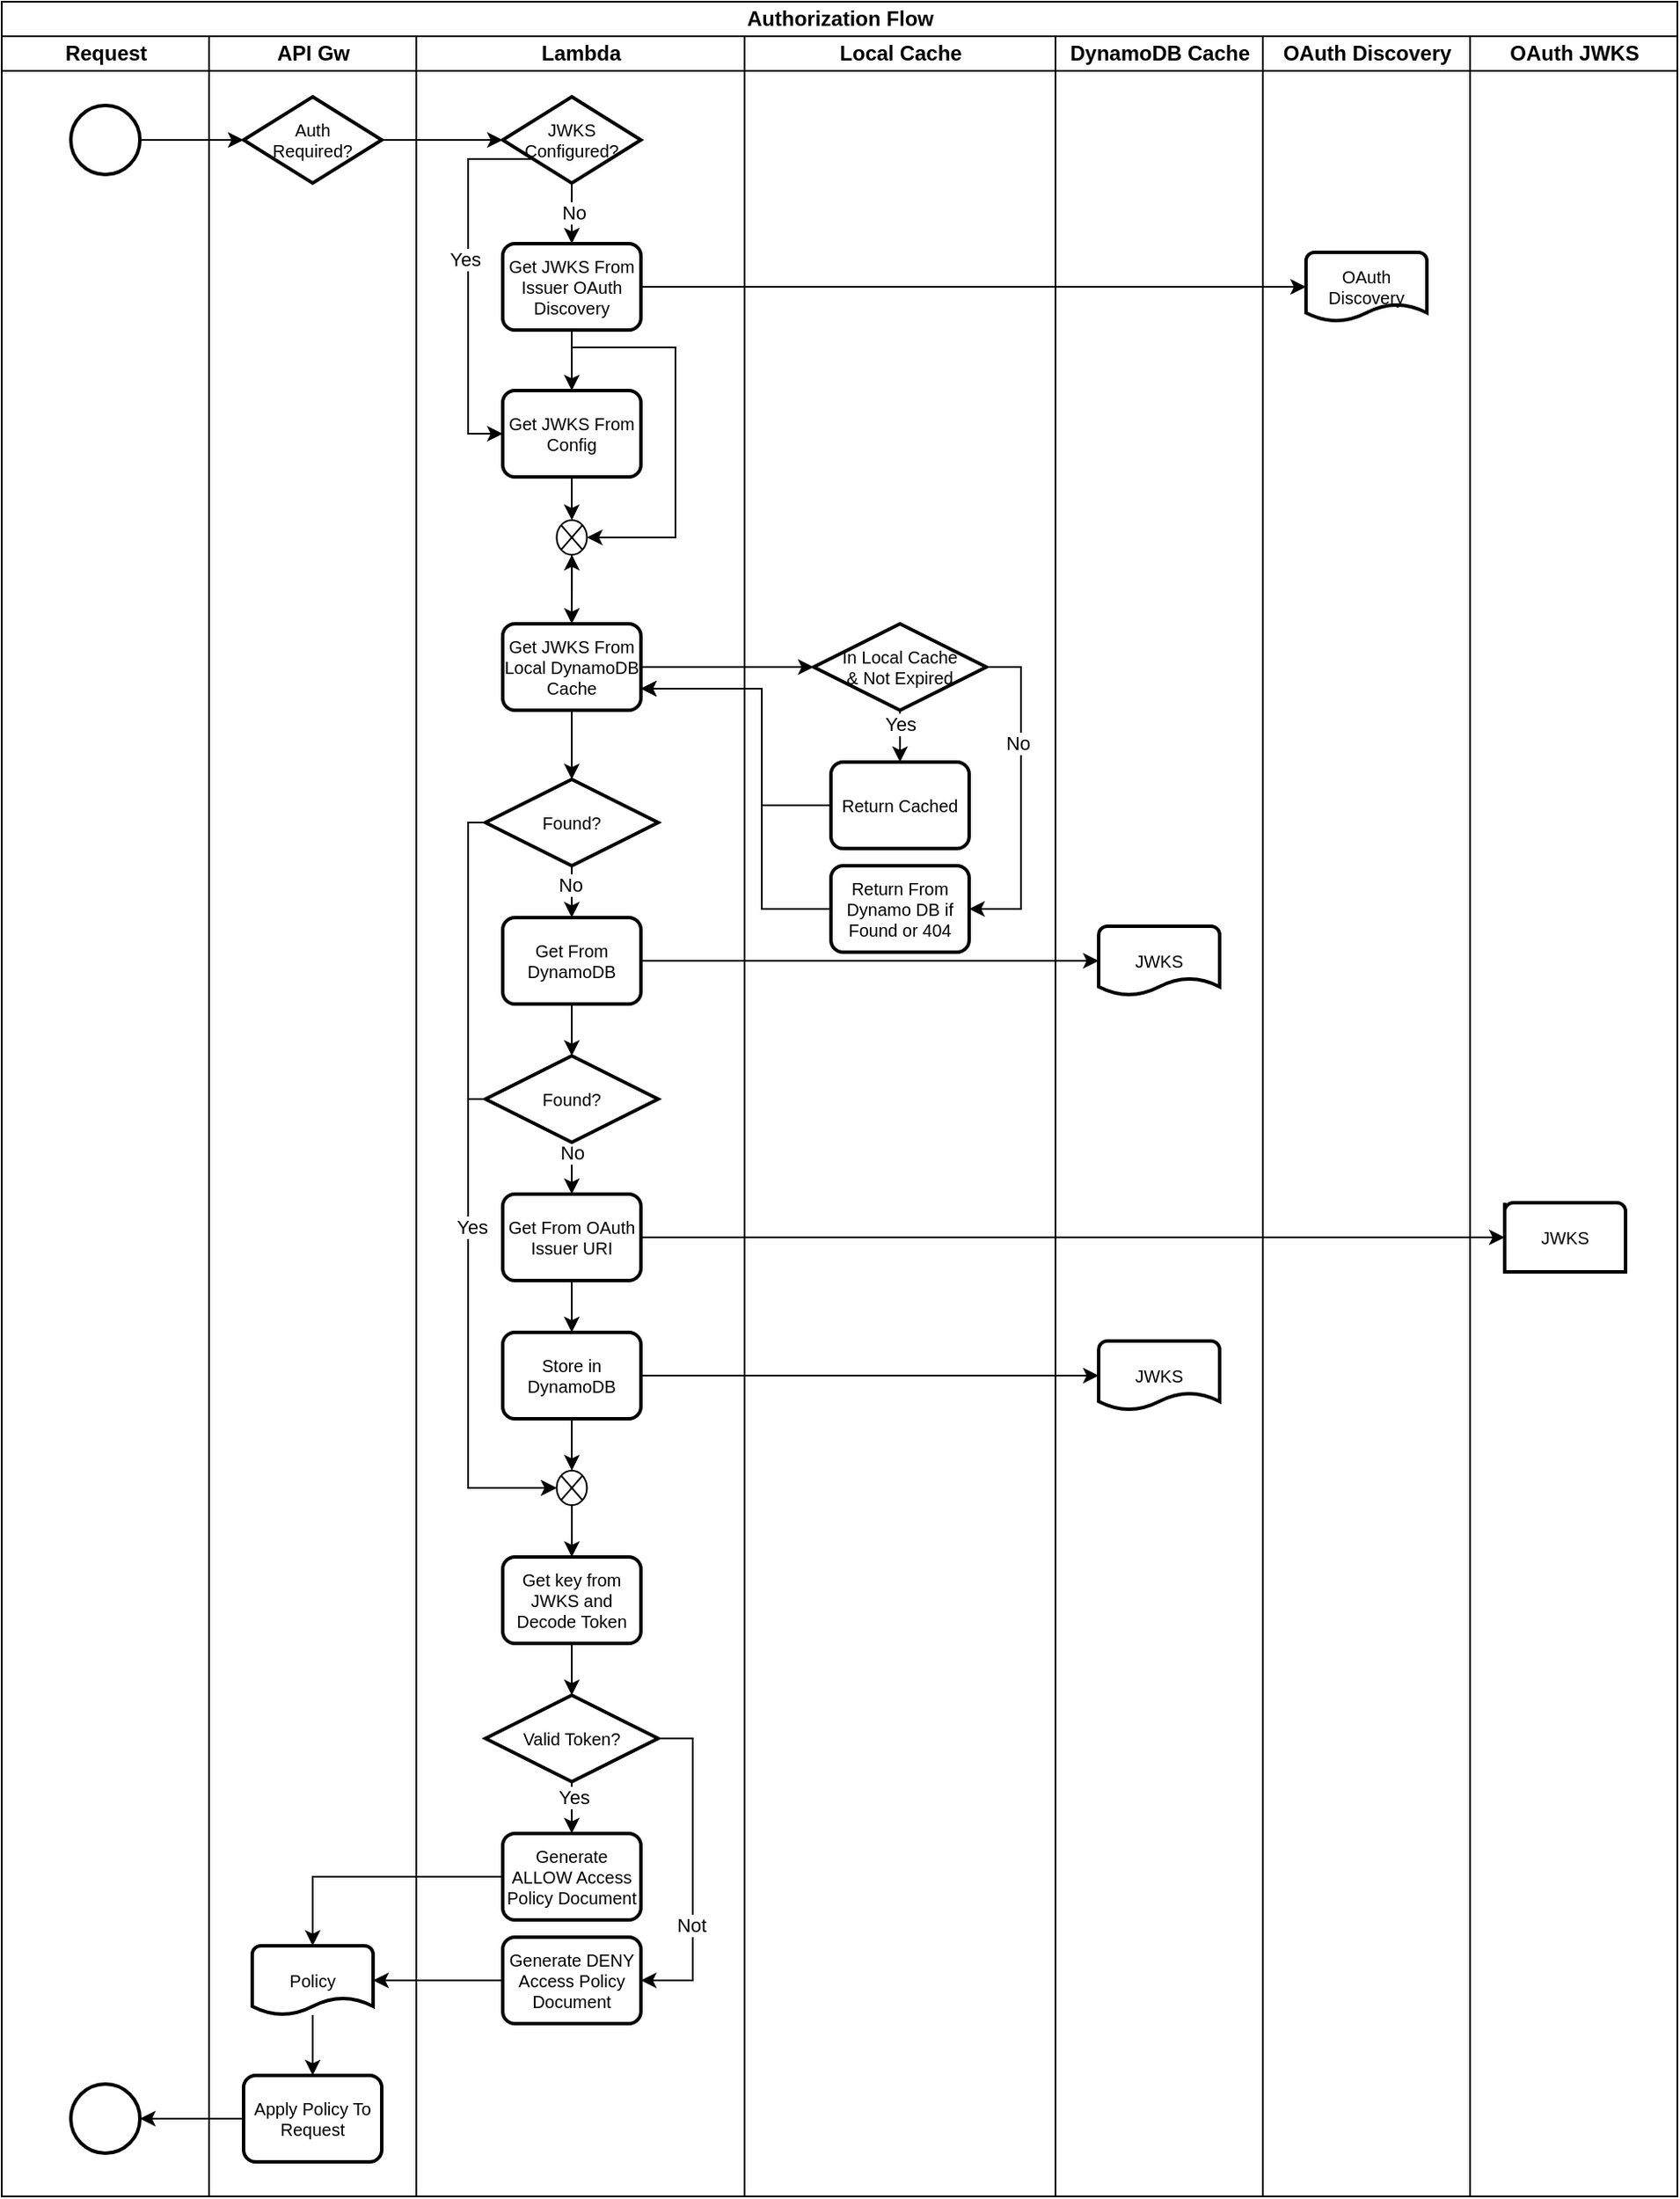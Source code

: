<mxfile version="21.6.2" type="device">
  <diagram name="Page-1" id="LjLH3MnUnVyO-rLYg0I6">
    <mxGraphModel dx="3176" dy="2897" grid="1" gridSize="10" guides="1" tooltips="1" connect="1" arrows="1" fold="1" page="1" pageScale="1" pageWidth="827" pageHeight="1169" math="0" shadow="0">
      <root>
        <mxCell id="0" />
        <mxCell id="1" parent="0" />
        <mxCell id="u0GoG-hnMgun5g2UPZJt-1" value="Authorization Flow" style="swimlane;childLayout=stackLayout;resizeParent=1;resizeParentMax=0;startSize=20;html=1;" vertex="1" parent="1">
          <mxGeometry x="230" y="-10" width="970" height="1270" as="geometry" />
        </mxCell>
        <mxCell id="u0GoG-hnMgun5g2UPZJt-2" value="Request" style="swimlane;startSize=20;html=1;" vertex="1" parent="u0GoG-hnMgun5g2UPZJt-1">
          <mxGeometry y="20" width="120" height="1250" as="geometry" />
        </mxCell>
        <mxCell id="u0GoG-hnMgun5g2UPZJt-9" value="" style="strokeWidth=2;html=1;shape=mxgraph.flowchart.start_2;whiteSpace=wrap;" vertex="1" parent="u0GoG-hnMgun5g2UPZJt-2">
          <mxGeometry x="40.0" y="40" width="40" height="40" as="geometry" />
        </mxCell>
        <mxCell id="u0GoG-hnMgun5g2UPZJt-123" value="" style="strokeWidth=2;html=1;shape=mxgraph.flowchart.start_2;whiteSpace=wrap;" vertex="1" parent="u0GoG-hnMgun5g2UPZJt-2">
          <mxGeometry x="40.0" y="1185" width="40" height="40" as="geometry" />
        </mxCell>
        <mxCell id="u0GoG-hnMgun5g2UPZJt-3" value="API Gw" style="swimlane;startSize=20;html=1;" vertex="1" parent="u0GoG-hnMgun5g2UPZJt-1">
          <mxGeometry x="120" y="20" width="120" height="1250" as="geometry" />
        </mxCell>
        <mxCell id="u0GoG-hnMgun5g2UPZJt-10" value="Auth&lt;br style=&quot;font-size: 10px;&quot;&gt;Required?" style="strokeWidth=2;html=1;shape=mxgraph.flowchart.decision;whiteSpace=wrap;fontSize=10;" vertex="1" parent="u0GoG-hnMgun5g2UPZJt-3">
          <mxGeometry x="20" y="35" width="80" height="50" as="geometry" />
        </mxCell>
        <mxCell id="u0GoG-hnMgun5g2UPZJt-122" style="edgeStyle=orthogonalEdgeStyle;rounded=0;orthogonalLoop=1;jettySize=auto;html=1;entryX=0.5;entryY=0;entryDx=0;entryDy=0;" edge="1" parent="u0GoG-hnMgun5g2UPZJt-3" source="u0GoG-hnMgun5g2UPZJt-118" target="u0GoG-hnMgun5g2UPZJt-121">
          <mxGeometry relative="1" as="geometry" />
        </mxCell>
        <mxCell id="u0GoG-hnMgun5g2UPZJt-118" value="Policy" style="strokeWidth=2;html=1;shape=mxgraph.flowchart.document2;whiteSpace=wrap;size=0.25;fontSize=10;" vertex="1" parent="u0GoG-hnMgun5g2UPZJt-3">
          <mxGeometry x="25" y="1105" width="70" height="40" as="geometry" />
        </mxCell>
        <mxCell id="u0GoG-hnMgun5g2UPZJt-121" value="Apply Policy To Request" style="rounded=1;whiteSpace=wrap;html=1;absoluteArcSize=1;arcSize=14;strokeWidth=2;fontSize=10;" vertex="1" parent="u0GoG-hnMgun5g2UPZJt-3">
          <mxGeometry x="20" y="1180" width="80" height="50" as="geometry" />
        </mxCell>
        <mxCell id="u0GoG-hnMgun5g2UPZJt-13" value="" style="edgeStyle=orthogonalEdgeStyle;rounded=0;orthogonalLoop=1;jettySize=auto;html=1;exitX=1;exitY=0.5;exitDx=0;exitDy=0;exitPerimeter=0;" edge="1" parent="u0GoG-hnMgun5g2UPZJt-1" source="u0GoG-hnMgun5g2UPZJt-10" target="u0GoG-hnMgun5g2UPZJt-12">
          <mxGeometry relative="1" as="geometry">
            <mxPoint x="250" y="80" as="sourcePoint" />
          </mxGeometry>
        </mxCell>
        <mxCell id="u0GoG-hnMgun5g2UPZJt-4" value="Lambda" style="swimlane;startSize=20;html=1;" vertex="1" parent="u0GoG-hnMgun5g2UPZJt-1">
          <mxGeometry x="240" y="20" width="190" height="1250" as="geometry" />
        </mxCell>
        <mxCell id="u0GoG-hnMgun5g2UPZJt-18" value="" style="edgeStyle=orthogonalEdgeStyle;rounded=0;orthogonalLoop=1;jettySize=auto;html=1;" edge="1" parent="u0GoG-hnMgun5g2UPZJt-4" source="u0GoG-hnMgun5g2UPZJt-12" target="u0GoG-hnMgun5g2UPZJt-14">
          <mxGeometry relative="1" as="geometry" />
        </mxCell>
        <mxCell id="u0GoG-hnMgun5g2UPZJt-19" value="No" style="edgeLabel;html=1;align=center;verticalAlign=middle;resizable=0;points=[];" vertex="1" connectable="0" parent="u0GoG-hnMgun5g2UPZJt-18">
          <mxGeometry x="0.17" y="1" relative="1" as="geometry">
            <mxPoint as="offset" />
          </mxGeometry>
        </mxCell>
        <mxCell id="u0GoG-hnMgun5g2UPZJt-21" style="edgeStyle=orthogonalEdgeStyle;rounded=0;orthogonalLoop=1;jettySize=auto;html=1;entryX=0;entryY=0.5;entryDx=0;entryDy=0;exitX=0.267;exitY=0.72;exitDx=0;exitDy=0;exitPerimeter=0;" edge="1" parent="u0GoG-hnMgun5g2UPZJt-4" source="u0GoG-hnMgun5g2UPZJt-12" target="u0GoG-hnMgun5g2UPZJt-20">
          <mxGeometry relative="1" as="geometry">
            <Array as="points">
              <mxPoint x="30" y="71" />
              <mxPoint x="30" y="230" />
            </Array>
          </mxGeometry>
        </mxCell>
        <mxCell id="u0GoG-hnMgun5g2UPZJt-22" value="Yes" style="edgeLabel;html=1;align=center;verticalAlign=middle;resizable=0;points=[];" vertex="1" connectable="0" parent="u0GoG-hnMgun5g2UPZJt-21">
          <mxGeometry x="-0.097" y="-2" relative="1" as="geometry">
            <mxPoint as="offset" />
          </mxGeometry>
        </mxCell>
        <mxCell id="u0GoG-hnMgun5g2UPZJt-12" value="JWKS Configured?" style="strokeWidth=2;html=1;shape=mxgraph.flowchart.decision;whiteSpace=wrap;fontSize=10;" vertex="1" parent="u0GoG-hnMgun5g2UPZJt-4">
          <mxGeometry x="50" y="35" width="80" height="50" as="geometry" />
        </mxCell>
        <mxCell id="u0GoG-hnMgun5g2UPZJt-25" style="edgeStyle=orthogonalEdgeStyle;rounded=0;orthogonalLoop=1;jettySize=auto;html=1;entryX=1;entryY=0.5;entryDx=0;entryDy=0;entryPerimeter=0;exitX=0.5;exitY=1;exitDx=0;exitDy=0;" edge="1" parent="u0GoG-hnMgun5g2UPZJt-4" source="u0GoG-hnMgun5g2UPZJt-14" target="u0GoG-hnMgun5g2UPZJt-23">
          <mxGeometry relative="1" as="geometry">
            <Array as="points">
              <mxPoint x="90" y="180" />
              <mxPoint x="150" y="180" />
              <mxPoint x="150" y="290" />
            </Array>
          </mxGeometry>
        </mxCell>
        <mxCell id="u0GoG-hnMgun5g2UPZJt-28" style="edgeStyle=orthogonalEdgeStyle;rounded=0;orthogonalLoop=1;jettySize=auto;html=1;" edge="1" parent="u0GoG-hnMgun5g2UPZJt-4" source="u0GoG-hnMgun5g2UPZJt-14" target="u0GoG-hnMgun5g2UPZJt-20">
          <mxGeometry relative="1" as="geometry" />
        </mxCell>
        <mxCell id="u0GoG-hnMgun5g2UPZJt-14" value="Get JWKS From Issuer OAuth Discovery" style="rounded=1;whiteSpace=wrap;html=1;absoluteArcSize=1;arcSize=14;strokeWidth=2;fontSize=10;" vertex="1" parent="u0GoG-hnMgun5g2UPZJt-4">
          <mxGeometry x="50" y="120" width="80" height="50" as="geometry" />
        </mxCell>
        <mxCell id="u0GoG-hnMgun5g2UPZJt-24" value="" style="edgeStyle=orthogonalEdgeStyle;rounded=0;orthogonalLoop=1;jettySize=auto;html=1;" edge="1" parent="u0GoG-hnMgun5g2UPZJt-4" source="u0GoG-hnMgun5g2UPZJt-20" target="u0GoG-hnMgun5g2UPZJt-23">
          <mxGeometry relative="1" as="geometry" />
        </mxCell>
        <mxCell id="u0GoG-hnMgun5g2UPZJt-20" value="Get JWKS From Config" style="rounded=1;whiteSpace=wrap;html=1;absoluteArcSize=1;arcSize=14;strokeWidth=2;fontSize=10;" vertex="1" parent="u0GoG-hnMgun5g2UPZJt-4">
          <mxGeometry x="50" y="205" width="80" height="50" as="geometry" />
        </mxCell>
        <mxCell id="u0GoG-hnMgun5g2UPZJt-31" value="" style="edgeStyle=orthogonalEdgeStyle;rounded=0;orthogonalLoop=1;jettySize=auto;html=1;" edge="1" parent="u0GoG-hnMgun5g2UPZJt-4" source="u0GoG-hnMgun5g2UPZJt-23">
          <mxGeometry relative="1" as="geometry">
            <mxPoint x="90" y="340" as="targetPoint" />
          </mxGeometry>
        </mxCell>
        <mxCell id="u0GoG-hnMgun5g2UPZJt-23" value="" style="verticalLabelPosition=bottom;verticalAlign=top;html=1;shape=mxgraph.flowchart.or;" vertex="1" parent="u0GoG-hnMgun5g2UPZJt-4">
          <mxGeometry x="81.25" y="280" width="17.5" height="20" as="geometry" />
        </mxCell>
        <mxCell id="u0GoG-hnMgun5g2UPZJt-38" value="" style="edgeStyle=orthogonalEdgeStyle;rounded=0;orthogonalLoop=1;jettySize=auto;html=1;exitX=0.5;exitY=0;exitDx=0;exitDy=0;" edge="1" parent="u0GoG-hnMgun5g2UPZJt-4" source="u0GoG-hnMgun5g2UPZJt-37" target="u0GoG-hnMgun5g2UPZJt-23">
          <mxGeometry relative="1" as="geometry" />
        </mxCell>
        <mxCell id="u0GoG-hnMgun5g2UPZJt-47" value="" style="edgeStyle=orthogonalEdgeStyle;rounded=0;orthogonalLoop=1;jettySize=auto;html=1;" edge="1" parent="u0GoG-hnMgun5g2UPZJt-4" source="u0GoG-hnMgun5g2UPZJt-37" target="u0GoG-hnMgun5g2UPZJt-46">
          <mxGeometry relative="1" as="geometry" />
        </mxCell>
        <mxCell id="u0GoG-hnMgun5g2UPZJt-37" value="Get JWKS From Local DynamoDB Cache" style="rounded=1;whiteSpace=wrap;html=1;absoluteArcSize=1;arcSize=14;strokeWidth=2;fontSize=10;" vertex="1" parent="u0GoG-hnMgun5g2UPZJt-4">
          <mxGeometry x="50" y="340" width="80" height="50" as="geometry" />
        </mxCell>
        <mxCell id="u0GoG-hnMgun5g2UPZJt-52" style="edgeStyle=orthogonalEdgeStyle;rounded=0;orthogonalLoop=1;jettySize=auto;html=1;" edge="1" parent="u0GoG-hnMgun5g2UPZJt-4" source="u0GoG-hnMgun5g2UPZJt-46" target="u0GoG-hnMgun5g2UPZJt-48">
          <mxGeometry relative="1" as="geometry" />
        </mxCell>
        <mxCell id="u0GoG-hnMgun5g2UPZJt-58" value="No" style="edgeLabel;html=1;align=center;verticalAlign=middle;resizable=0;points=[];" vertex="1" connectable="0" parent="u0GoG-hnMgun5g2UPZJt-52">
          <mxGeometry x="0.24" y="-1" relative="1" as="geometry">
            <mxPoint as="offset" />
          </mxGeometry>
        </mxCell>
        <mxCell id="u0GoG-hnMgun5g2UPZJt-62" style="edgeStyle=orthogonalEdgeStyle;rounded=0;orthogonalLoop=1;jettySize=auto;html=1;entryX=0;entryY=0.5;entryDx=0;entryDy=0;entryPerimeter=0;" edge="1" parent="u0GoG-hnMgun5g2UPZJt-4" source="u0GoG-hnMgun5g2UPZJt-46" target="u0GoG-hnMgun5g2UPZJt-59">
          <mxGeometry relative="1" as="geometry">
            <Array as="points">
              <mxPoint x="30" y="455" />
              <mxPoint x="30" y="840" />
            </Array>
          </mxGeometry>
        </mxCell>
        <mxCell id="u0GoG-hnMgun5g2UPZJt-46" value="Found?" style="strokeWidth=2;html=1;shape=mxgraph.flowchart.decision;whiteSpace=wrap;fontSize=10;" vertex="1" parent="u0GoG-hnMgun5g2UPZJt-4">
          <mxGeometry x="40" y="430" width="100" height="50" as="geometry" />
        </mxCell>
        <mxCell id="u0GoG-hnMgun5g2UPZJt-53" style="edgeStyle=orthogonalEdgeStyle;rounded=0;orthogonalLoop=1;jettySize=auto;html=1;entryX=0.5;entryY=0;entryDx=0;entryDy=0;entryPerimeter=0;" edge="1" parent="u0GoG-hnMgun5g2UPZJt-4" source="u0GoG-hnMgun5g2UPZJt-48" target="u0GoG-hnMgun5g2UPZJt-49">
          <mxGeometry relative="1" as="geometry" />
        </mxCell>
        <mxCell id="u0GoG-hnMgun5g2UPZJt-48" value="Get From DynamoDB" style="rounded=1;whiteSpace=wrap;html=1;absoluteArcSize=1;arcSize=14;strokeWidth=2;fontSize=10;" vertex="1" parent="u0GoG-hnMgun5g2UPZJt-4">
          <mxGeometry x="50" y="510" width="80" height="50" as="geometry" />
        </mxCell>
        <mxCell id="u0GoG-hnMgun5g2UPZJt-54" style="edgeStyle=orthogonalEdgeStyle;rounded=0;orthogonalLoop=1;jettySize=auto;html=1;" edge="1" parent="u0GoG-hnMgun5g2UPZJt-4" source="u0GoG-hnMgun5g2UPZJt-49" target="u0GoG-hnMgun5g2UPZJt-50">
          <mxGeometry relative="1" as="geometry" />
        </mxCell>
        <mxCell id="u0GoG-hnMgun5g2UPZJt-57" value="No" style="edgeLabel;html=1;align=center;verticalAlign=middle;resizable=0;points=[];" vertex="1" connectable="0" parent="u0GoG-hnMgun5g2UPZJt-54">
          <mxGeometry x="-0.76" relative="1" as="geometry">
            <mxPoint as="offset" />
          </mxGeometry>
        </mxCell>
        <mxCell id="u0GoG-hnMgun5g2UPZJt-61" style="edgeStyle=orthogonalEdgeStyle;rounded=0;orthogonalLoop=1;jettySize=auto;html=1;entryX=0;entryY=0.5;entryDx=0;entryDy=0;entryPerimeter=0;" edge="1" parent="u0GoG-hnMgun5g2UPZJt-4" source="u0GoG-hnMgun5g2UPZJt-49" target="u0GoG-hnMgun5g2UPZJt-59">
          <mxGeometry relative="1" as="geometry">
            <Array as="points">
              <mxPoint x="30" y="615" />
              <mxPoint x="30" y="840" />
            </Array>
          </mxGeometry>
        </mxCell>
        <mxCell id="u0GoG-hnMgun5g2UPZJt-63" value="Yes" style="edgeLabel;html=1;align=center;verticalAlign=middle;resizable=0;points=[];" vertex="1" connectable="0" parent="u0GoG-hnMgun5g2UPZJt-61">
          <mxGeometry x="-0.413" y="2" relative="1" as="geometry">
            <mxPoint as="offset" />
          </mxGeometry>
        </mxCell>
        <mxCell id="u0GoG-hnMgun5g2UPZJt-49" value="Found?" style="strokeWidth=2;html=1;shape=mxgraph.flowchart.decision;whiteSpace=wrap;fontSize=10;" vertex="1" parent="u0GoG-hnMgun5g2UPZJt-4">
          <mxGeometry x="40" y="590" width="100" height="50" as="geometry" />
        </mxCell>
        <mxCell id="u0GoG-hnMgun5g2UPZJt-56" style="edgeStyle=orthogonalEdgeStyle;rounded=0;orthogonalLoop=1;jettySize=auto;html=1;" edge="1" parent="u0GoG-hnMgun5g2UPZJt-4" source="u0GoG-hnMgun5g2UPZJt-50" target="u0GoG-hnMgun5g2UPZJt-55">
          <mxGeometry relative="1" as="geometry" />
        </mxCell>
        <mxCell id="u0GoG-hnMgun5g2UPZJt-50" value="Get From OAuth Issuer URI" style="rounded=1;whiteSpace=wrap;html=1;absoluteArcSize=1;arcSize=14;strokeWidth=2;fontSize=10;" vertex="1" parent="u0GoG-hnMgun5g2UPZJt-4">
          <mxGeometry x="50" y="670" width="80" height="50" as="geometry" />
        </mxCell>
        <mxCell id="u0GoG-hnMgun5g2UPZJt-60" value="" style="edgeStyle=orthogonalEdgeStyle;rounded=0;orthogonalLoop=1;jettySize=auto;html=1;" edge="1" parent="u0GoG-hnMgun5g2UPZJt-4" source="u0GoG-hnMgun5g2UPZJt-55" target="u0GoG-hnMgun5g2UPZJt-59">
          <mxGeometry relative="1" as="geometry" />
        </mxCell>
        <mxCell id="u0GoG-hnMgun5g2UPZJt-55" value="Store in DynamoDB" style="rounded=1;whiteSpace=wrap;html=1;absoluteArcSize=1;arcSize=14;strokeWidth=2;fontSize=10;" vertex="1" parent="u0GoG-hnMgun5g2UPZJt-4">
          <mxGeometry x="50" y="750" width="80" height="50" as="geometry" />
        </mxCell>
        <mxCell id="u0GoG-hnMgun5g2UPZJt-65" value="" style="edgeStyle=orthogonalEdgeStyle;rounded=0;orthogonalLoop=1;jettySize=auto;html=1;" edge="1" parent="u0GoG-hnMgun5g2UPZJt-4" source="u0GoG-hnMgun5g2UPZJt-59" target="u0GoG-hnMgun5g2UPZJt-64">
          <mxGeometry relative="1" as="geometry" />
        </mxCell>
        <mxCell id="u0GoG-hnMgun5g2UPZJt-59" value="" style="verticalLabelPosition=bottom;verticalAlign=top;html=1;shape=mxgraph.flowchart.or;" vertex="1" parent="u0GoG-hnMgun5g2UPZJt-4">
          <mxGeometry x="81.25" y="830" width="17.5" height="20" as="geometry" />
        </mxCell>
        <mxCell id="u0GoG-hnMgun5g2UPZJt-68" style="edgeStyle=orthogonalEdgeStyle;rounded=0;orthogonalLoop=1;jettySize=auto;html=1;" edge="1" parent="u0GoG-hnMgun5g2UPZJt-4" source="u0GoG-hnMgun5g2UPZJt-64" target="u0GoG-hnMgun5g2UPZJt-67">
          <mxGeometry relative="1" as="geometry" />
        </mxCell>
        <mxCell id="u0GoG-hnMgun5g2UPZJt-64" value="Get key from JWKS and Decode Token" style="rounded=1;whiteSpace=wrap;html=1;absoluteArcSize=1;arcSize=14;strokeWidth=2;fontSize=10;" vertex="1" parent="u0GoG-hnMgun5g2UPZJt-4">
          <mxGeometry x="50" y="880" width="80" height="50" as="geometry" />
        </mxCell>
        <mxCell id="u0GoG-hnMgun5g2UPZJt-107" value="" style="edgeStyle=orthogonalEdgeStyle;rounded=0;orthogonalLoop=1;jettySize=auto;html=1;entryX=0.5;entryY=0;entryDx=0;entryDy=0;" edge="1" parent="u0GoG-hnMgun5g2UPZJt-4" source="u0GoG-hnMgun5g2UPZJt-67" target="u0GoG-hnMgun5g2UPZJt-105">
          <mxGeometry relative="1" as="geometry" />
        </mxCell>
        <mxCell id="u0GoG-hnMgun5g2UPZJt-111" value="Yes" style="edgeLabel;html=1;align=center;verticalAlign=middle;resizable=0;points=[];" vertex="1" connectable="0" parent="u0GoG-hnMgun5g2UPZJt-107">
          <mxGeometry x="-0.667" y="1" relative="1" as="geometry">
            <mxPoint as="offset" />
          </mxGeometry>
        </mxCell>
        <mxCell id="u0GoG-hnMgun5g2UPZJt-108" style="edgeStyle=orthogonalEdgeStyle;rounded=0;orthogonalLoop=1;jettySize=auto;html=1;entryX=1;entryY=0.5;entryDx=0;entryDy=0;exitX=1;exitY=0.5;exitDx=0;exitDy=0;exitPerimeter=0;" edge="1" parent="u0GoG-hnMgun5g2UPZJt-4" source="u0GoG-hnMgun5g2UPZJt-67" target="u0GoG-hnMgun5g2UPZJt-106">
          <mxGeometry relative="1" as="geometry" />
        </mxCell>
        <mxCell id="u0GoG-hnMgun5g2UPZJt-110" value="Not" style="edgeLabel;html=1;align=center;verticalAlign=middle;resizable=0;points=[];" vertex="1" connectable="0" parent="u0GoG-hnMgun5g2UPZJt-108">
          <mxGeometry x="0.34" y="-1" relative="1" as="geometry">
            <mxPoint as="offset" />
          </mxGeometry>
        </mxCell>
        <mxCell id="u0GoG-hnMgun5g2UPZJt-67" value="Valid Token?" style="strokeWidth=2;html=1;shape=mxgraph.flowchart.decision;whiteSpace=wrap;fontSize=10;" vertex="1" parent="u0GoG-hnMgun5g2UPZJt-4">
          <mxGeometry x="40" y="960" width="100" height="50" as="geometry" />
        </mxCell>
        <mxCell id="u0GoG-hnMgun5g2UPZJt-105" value="Generate ALLOW Access Policy Document" style="rounded=1;whiteSpace=wrap;html=1;absoluteArcSize=1;arcSize=14;strokeWidth=2;fontSize=10;" vertex="1" parent="u0GoG-hnMgun5g2UPZJt-4">
          <mxGeometry x="50" y="1040" width="80" height="50" as="geometry" />
        </mxCell>
        <mxCell id="u0GoG-hnMgun5g2UPZJt-106" value="Generate DENY Access Policy Document" style="rounded=1;whiteSpace=wrap;html=1;absoluteArcSize=1;arcSize=14;strokeWidth=2;fontSize=10;" vertex="1" parent="u0GoG-hnMgun5g2UPZJt-4">
          <mxGeometry x="50" y="1100" width="80" height="50" as="geometry" />
        </mxCell>
        <mxCell id="u0GoG-hnMgun5g2UPZJt-5" value="Local Cache" style="swimlane;startSize=20;html=1;" vertex="1" parent="u0GoG-hnMgun5g2UPZJt-1">
          <mxGeometry x="430" y="20" width="180" height="1250" as="geometry" />
        </mxCell>
        <mxCell id="u0GoG-hnMgun5g2UPZJt-39" value="" style="edgeStyle=orthogonalEdgeStyle;rounded=0;orthogonalLoop=1;jettySize=auto;html=1;" edge="1" parent="u0GoG-hnMgun5g2UPZJt-5" source="u0GoG-hnMgun5g2UPZJt-33" target="u0GoG-hnMgun5g2UPZJt-35">
          <mxGeometry relative="1" as="geometry" />
        </mxCell>
        <mxCell id="u0GoG-hnMgun5g2UPZJt-44" value="Yes" style="edgeLabel;html=1;align=center;verticalAlign=middle;resizable=0;points=[];" vertex="1" connectable="0" parent="u0GoG-hnMgun5g2UPZJt-39">
          <mxGeometry x="-0.68" relative="1" as="geometry">
            <mxPoint as="offset" />
          </mxGeometry>
        </mxCell>
        <mxCell id="u0GoG-hnMgun5g2UPZJt-41" style="edgeStyle=orthogonalEdgeStyle;rounded=0;orthogonalLoop=1;jettySize=auto;html=1;entryX=1;entryY=0.5;entryDx=0;entryDy=0;exitX=1;exitY=0.5;exitDx=0;exitDy=0;exitPerimeter=0;" edge="1" parent="u0GoG-hnMgun5g2UPZJt-5" source="u0GoG-hnMgun5g2UPZJt-33" target="u0GoG-hnMgun5g2UPZJt-40">
          <mxGeometry relative="1" as="geometry" />
        </mxCell>
        <mxCell id="u0GoG-hnMgun5g2UPZJt-45" value="No" style="edgeLabel;html=1;align=center;verticalAlign=middle;resizable=0;points=[];" vertex="1" connectable="0" parent="u0GoG-hnMgun5g2UPZJt-41">
          <mxGeometry x="-0.326" y="-2" relative="1" as="geometry">
            <mxPoint as="offset" />
          </mxGeometry>
        </mxCell>
        <mxCell id="u0GoG-hnMgun5g2UPZJt-33" value="In Local Cache&lt;br&gt;&amp;amp; Not Expired" style="strokeWidth=2;html=1;shape=mxgraph.flowchart.decision;whiteSpace=wrap;fontSize=10;" vertex="1" parent="u0GoG-hnMgun5g2UPZJt-5">
          <mxGeometry x="40" y="340" width="100" height="50" as="geometry" />
        </mxCell>
        <mxCell id="u0GoG-hnMgun5g2UPZJt-35" value="Return Cached" style="rounded=1;whiteSpace=wrap;html=1;absoluteArcSize=1;arcSize=14;strokeWidth=2;fontSize=10;" vertex="1" parent="u0GoG-hnMgun5g2UPZJt-5">
          <mxGeometry x="50" y="420" width="80" height="50" as="geometry" />
        </mxCell>
        <mxCell id="u0GoG-hnMgun5g2UPZJt-40" value="Return From Dynamo DB if Found or 404" style="rounded=1;whiteSpace=wrap;html=1;absoluteArcSize=1;arcSize=14;strokeWidth=2;fontSize=10;" vertex="1" parent="u0GoG-hnMgun5g2UPZJt-5">
          <mxGeometry x="50" y="480" width="80" height="50" as="geometry" />
        </mxCell>
        <mxCell id="u0GoG-hnMgun5g2UPZJt-6" value="DynamoDB Cache" style="swimlane;startSize=20;html=1;" vertex="1" parent="u0GoG-hnMgun5g2UPZJt-1">
          <mxGeometry x="610" y="20" width="120" height="1250" as="geometry" />
        </mxCell>
        <mxCell id="u0GoG-hnMgun5g2UPZJt-112" value="JWKS" style="strokeWidth=2;html=1;shape=mxgraph.flowchart.document2;whiteSpace=wrap;size=0.25;fontSize=10;" vertex="1" parent="u0GoG-hnMgun5g2UPZJt-6">
          <mxGeometry x="25" y="515" width="70" height="40" as="geometry" />
        </mxCell>
        <mxCell id="u0GoG-hnMgun5g2UPZJt-114" value="JWKS" style="strokeWidth=2;html=1;shape=mxgraph.flowchart.document2;whiteSpace=wrap;size=0.25;fontSize=10;" vertex="1" parent="u0GoG-hnMgun5g2UPZJt-6">
          <mxGeometry x="25" y="755" width="70" height="40" as="geometry" />
        </mxCell>
        <mxCell id="u0GoG-hnMgun5g2UPZJt-7" value="OAuth Discovery" style="swimlane;startSize=20;html=1;" vertex="1" parent="u0GoG-hnMgun5g2UPZJt-1">
          <mxGeometry x="730" y="20" width="120" height="1250" as="geometry" />
        </mxCell>
        <mxCell id="u0GoG-hnMgun5g2UPZJt-16" value="OAuth Discovery" style="strokeWidth=2;html=1;shape=mxgraph.flowchart.document2;whiteSpace=wrap;size=0.25;fontSize=10;" vertex="1" parent="u0GoG-hnMgun5g2UPZJt-7">
          <mxGeometry x="25" y="125" width="70" height="40" as="geometry" />
        </mxCell>
        <mxCell id="u0GoG-hnMgun5g2UPZJt-8" value="OAuth JWKS" style="swimlane;startSize=20;html=1;" vertex="1" parent="u0GoG-hnMgun5g2UPZJt-1">
          <mxGeometry x="850" y="20" width="120" height="1250" as="geometry" />
        </mxCell>
        <mxCell id="u0GoG-hnMgun5g2UPZJt-113" value="JWKS" style="strokeWidth=2;html=1;shape=mxgraph.flowchart.document2;whiteSpace=wrap;size=0;fontSize=10;" vertex="1" parent="u0GoG-hnMgun5g2UPZJt-8">
          <mxGeometry x="20" y="675" width="70" height="40" as="geometry" />
        </mxCell>
        <mxCell id="u0GoG-hnMgun5g2UPZJt-11" value="" style="edgeStyle=orthogonalEdgeStyle;rounded=0;orthogonalLoop=1;jettySize=auto;html=1;" edge="1" parent="u0GoG-hnMgun5g2UPZJt-1" source="u0GoG-hnMgun5g2UPZJt-9" target="u0GoG-hnMgun5g2UPZJt-10">
          <mxGeometry relative="1" as="geometry" />
        </mxCell>
        <mxCell id="u0GoG-hnMgun5g2UPZJt-29" style="edgeStyle=orthogonalEdgeStyle;rounded=0;orthogonalLoop=1;jettySize=auto;html=1;entryX=0;entryY=0.5;entryDx=0;entryDy=0;entryPerimeter=0;" edge="1" parent="u0GoG-hnMgun5g2UPZJt-1" source="u0GoG-hnMgun5g2UPZJt-14" target="u0GoG-hnMgun5g2UPZJt-16">
          <mxGeometry relative="1" as="geometry" />
        </mxCell>
        <mxCell id="u0GoG-hnMgun5g2UPZJt-34" value="" style="edgeStyle=orthogonalEdgeStyle;rounded=0;orthogonalLoop=1;jettySize=auto;html=1;exitX=1;exitY=0.5;exitDx=0;exitDy=0;" edge="1" parent="u0GoG-hnMgun5g2UPZJt-1" source="u0GoG-hnMgun5g2UPZJt-37" target="u0GoG-hnMgun5g2UPZJt-33">
          <mxGeometry relative="1" as="geometry">
            <mxPoint x="380" y="385" as="sourcePoint" />
          </mxGeometry>
        </mxCell>
        <mxCell id="u0GoG-hnMgun5g2UPZJt-42" style="edgeStyle=orthogonalEdgeStyle;rounded=0;orthogonalLoop=1;jettySize=auto;html=1;entryX=1;entryY=0.75;entryDx=0;entryDy=0;" edge="1" parent="u0GoG-hnMgun5g2UPZJt-1" source="u0GoG-hnMgun5g2UPZJt-35" target="u0GoG-hnMgun5g2UPZJt-37">
          <mxGeometry relative="1" as="geometry">
            <Array as="points">
              <mxPoint x="440" y="465" />
              <mxPoint x="440" y="398" />
            </Array>
          </mxGeometry>
        </mxCell>
        <mxCell id="u0GoG-hnMgun5g2UPZJt-43" style="edgeStyle=orthogonalEdgeStyle;rounded=0;orthogonalLoop=1;jettySize=auto;html=1;entryX=1;entryY=0.75;entryDx=0;entryDy=0;" edge="1" parent="u0GoG-hnMgun5g2UPZJt-1" source="u0GoG-hnMgun5g2UPZJt-40" target="u0GoG-hnMgun5g2UPZJt-37">
          <mxGeometry relative="1" as="geometry">
            <Array as="points">
              <mxPoint x="440" y="525" />
              <mxPoint x="440" y="398" />
            </Array>
          </mxGeometry>
        </mxCell>
        <mxCell id="u0GoG-hnMgun5g2UPZJt-115" style="edgeStyle=orthogonalEdgeStyle;rounded=0;orthogonalLoop=1;jettySize=auto;html=1;" edge="1" parent="u0GoG-hnMgun5g2UPZJt-1" source="u0GoG-hnMgun5g2UPZJt-48" target="u0GoG-hnMgun5g2UPZJt-112">
          <mxGeometry relative="1" as="geometry" />
        </mxCell>
        <mxCell id="u0GoG-hnMgun5g2UPZJt-116" style="edgeStyle=orthogonalEdgeStyle;rounded=0;orthogonalLoop=1;jettySize=auto;html=1;entryX=0;entryY=0.5;entryDx=0;entryDy=0;entryPerimeter=0;" edge="1" parent="u0GoG-hnMgun5g2UPZJt-1" source="u0GoG-hnMgun5g2UPZJt-50" target="u0GoG-hnMgun5g2UPZJt-113">
          <mxGeometry relative="1" as="geometry" />
        </mxCell>
        <mxCell id="u0GoG-hnMgun5g2UPZJt-117" style="edgeStyle=orthogonalEdgeStyle;rounded=0;orthogonalLoop=1;jettySize=auto;html=1;entryX=0;entryY=0.5;entryDx=0;entryDy=0;entryPerimeter=0;" edge="1" parent="u0GoG-hnMgun5g2UPZJt-1" source="u0GoG-hnMgun5g2UPZJt-55" target="u0GoG-hnMgun5g2UPZJt-114">
          <mxGeometry relative="1" as="geometry" />
        </mxCell>
        <mxCell id="u0GoG-hnMgun5g2UPZJt-119" style="edgeStyle=orthogonalEdgeStyle;rounded=0;orthogonalLoop=1;jettySize=auto;html=1;exitX=0;exitY=0.5;exitDx=0;exitDy=0;entryX=0.5;entryY=0;entryDx=0;entryDy=0;entryPerimeter=0;" edge="1" parent="u0GoG-hnMgun5g2UPZJt-1" source="u0GoG-hnMgun5g2UPZJt-105" target="u0GoG-hnMgun5g2UPZJt-118">
          <mxGeometry relative="1" as="geometry" />
        </mxCell>
        <mxCell id="u0GoG-hnMgun5g2UPZJt-120" style="edgeStyle=orthogonalEdgeStyle;rounded=0;orthogonalLoop=1;jettySize=auto;html=1;entryX=1;entryY=0.5;entryDx=0;entryDy=0;entryPerimeter=0;" edge="1" parent="u0GoG-hnMgun5g2UPZJt-1" source="u0GoG-hnMgun5g2UPZJt-106" target="u0GoG-hnMgun5g2UPZJt-118">
          <mxGeometry relative="1" as="geometry" />
        </mxCell>
        <mxCell id="u0GoG-hnMgun5g2UPZJt-124" style="edgeStyle=orthogonalEdgeStyle;rounded=0;orthogonalLoop=1;jettySize=auto;html=1;entryX=1;entryY=0.5;entryDx=0;entryDy=0;entryPerimeter=0;" edge="1" parent="u0GoG-hnMgun5g2UPZJt-1" source="u0GoG-hnMgun5g2UPZJt-121" target="u0GoG-hnMgun5g2UPZJt-123">
          <mxGeometry relative="1" as="geometry" />
        </mxCell>
      </root>
    </mxGraphModel>
  </diagram>
</mxfile>
